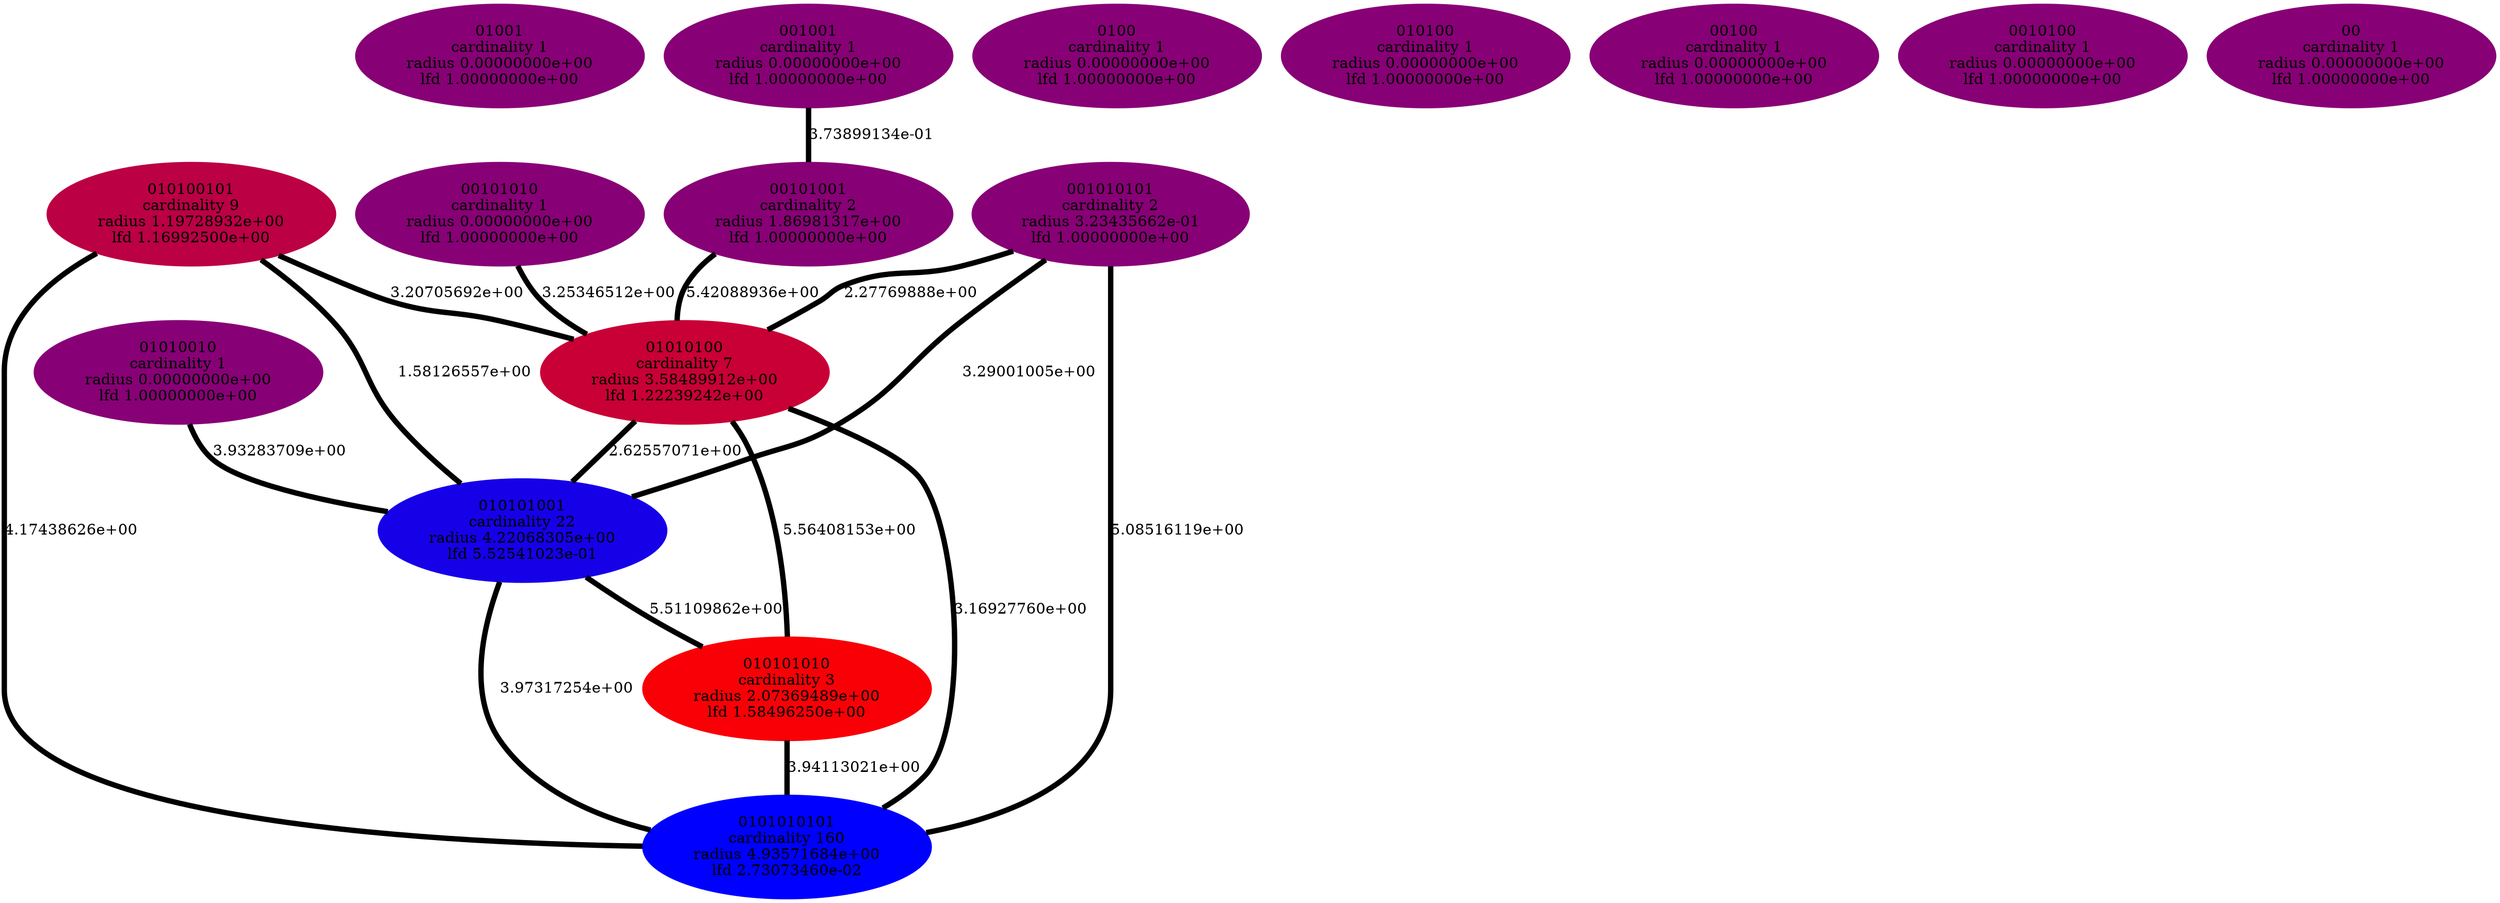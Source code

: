 graph glass {
    edge[style=solid, penwidth="5", labeldistance="10"]
    01001 [label="01001\ncardinality 1\nradius 0.00000000e+00\nlfd 1.00000000e+00", color="#880076", style="filled"]
    010100101 [label="010100101\ncardinality 9\nradius 1.19728932e+00\nlfd 1.16992500e+00", color="#BB0043", style="filled"]
    0100 [label="0100\ncardinality 1\nradius 0.00000000e+00\nlfd 1.00000000e+00", color="#880076", style="filled"]
    010100 [label="010100\ncardinality 1\nradius 0.00000000e+00\nlfd 1.00000000e+00", color="#880076", style="filled"]
    001001 [label="001001\ncardinality 1\nradius 0.00000000e+00\nlfd 1.00000000e+00", color="#880076", style="filled"]
    00100 [label="00100\ncardinality 1\nradius 0.00000000e+00\nlfd 1.00000000e+00", color="#880076", style="filled"]
    00101010 [label="00101010\ncardinality 1\nradius 0.00000000e+00\nlfd 1.00000000e+00", color="#880076", style="filled"]
    0010100 [label="0010100\ncardinality 1\nradius 0.00000000e+00\nlfd 1.00000000e+00", color="#880076", style="filled"]
    010101001 [label="010101001\ncardinality 22\nradius 4.22068305e+00\nlfd 5.52541023e-01", color="#1600E8", style="filled"]
    00101001 [label="00101001\ncardinality 2\nradius 1.86981317e+00\nlfd 1.00000000e+00", color="#880076", style="filled"]
    010101010 [label="010101010\ncardinality 3\nradius 2.07369489e+00\nlfd 1.58496250e+00", color="#F80006", style="filled"]
    0101010101 [label="0101010101\ncardinality 160\nradius 4.93571684e+00\nlfd 2.73073460e-02", color="#0000FE", style="filled"]
    00 [label="00\ncardinality 1\nradius 0.00000000e+00\nlfd 1.00000000e+00", color="#880076", style="filled"]
    01010010 [label="01010010\ncardinality 1\nradius 0.00000000e+00\nlfd 1.00000000e+00", color="#880076", style="filled"]
    001010101 [label="001010101\ncardinality 2\nradius 3.23435662e-01\nlfd 1.00000000e+00", color="#880076", style="filled"]
    01010100 [label="01010100\ncardinality 7\nradius 3.58489912e+00\nlfd 1.22239242e+00", color="#C90035", style="filled"]
    00101010 -- 01010100 [label="3.25346512e+00"]
    01010100 -- 0101010101 [label="3.16927760e+00"]
    010101010 -- 0101010101 [label="3.94113021e+00"]
    01010100 -- 010101010 [label="5.56408153e+00"]
    001010101 -- 0101010101 [label="5.08516119e+00"]
    010101001 -- 010101010 [label="5.51109862e+00"]
    001010101 -- 01010100 [label="2.27769888e+00"]
    01010010 -- 010101001 [label="3.93283709e+00"]
    001010101 -- 010101001 [label="3.29001005e+00"]
    001001 -- 00101001 [label="3.73899134e-01"]
    00101001 -- 01010100 [label="5.42088936e+00"]
    010100101 -- 0101010101 [label="4.17438626e+00"]
    010101001 -- 0101010101 [label="3.97317254e+00"]
    010100101 -- 01010100 [label="3.20705692e+00"]
    01010100 -- 010101001 [label="2.62557071e+00"]
    010100101 -- 010101001 [label="1.58126557e+00"]
}